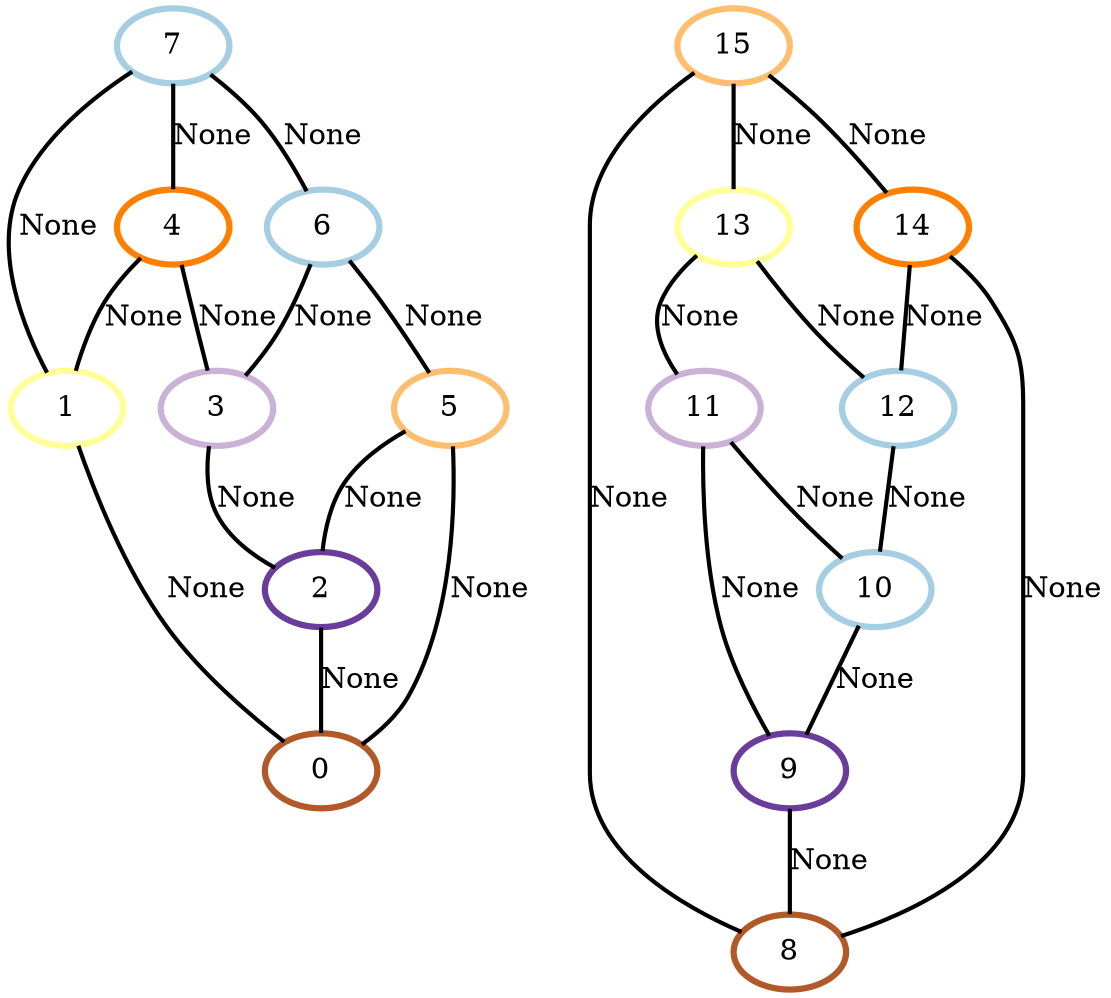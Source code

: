 graph G {
    0 [penwidth=3,label="0",color=12, colorscheme=paired12]
    1 [penwidth=3,label="1",color=11, colorscheme=paired12]
    2 [penwidth=3,label="2",color=10, colorscheme=paired12]
    3 [penwidth=3,label="3",color=9, colorscheme=paired12]
    4 [penwidth=3,label="4",color=8, colorscheme=paired12]
    5 [penwidth=3,label="5",color=7, colorscheme=paired12]
    6 [penwidth=3,label="6",color=1, colorscheme=paired12]
    7 [penwidth=3,label="7",color=1, colorscheme=paired12]
    8 [penwidth=3,label="8",color=12, colorscheme=paired12]
    9 [penwidth=3,label="9",color=10, colorscheme=paired12]
    10 [penwidth=3,label="10",color=1, colorscheme=paired12]
    11 [penwidth=3,label="11",color=9, colorscheme=paired12]
    12 [penwidth=3,label="12",color=1, colorscheme=paired12]
    13 [penwidth=3,label="13",color=11, colorscheme=paired12]
    14 [penwidth=3,label="14",color=8, colorscheme=paired12]
    15 [penwidth=3,label="15",color=7, colorscheme=paired12]

    1--0 [penwidth=2,label="None"]
    2--0 [penwidth=2,label="None"]
    5--0 [penwidth=2,label="None"]
    4--1 [penwidth=2,label="None"]
    7--1 [penwidth=2,label="None"]
    3--2 [penwidth=2,label="None"]
    5--2 [penwidth=2,label="None"]
    4--3 [penwidth=2,label="None"]
    6--3 [penwidth=2,label="None"]
    7--4 [penwidth=2,label="None"]
    6--5 [penwidth=2,label="None"]
    7--6 [penwidth=2,label="None"]
    9--8 [penwidth=2,label="None"]
    14--8 [penwidth=2,label="None"]
    15--8 [penwidth=2,label="None"]
    10--9 [penwidth=2,label="None"]
    11--9 [penwidth=2,label="None"]
    11--10 [penwidth=2,label="None"]
    12--10 [penwidth=2,label="None"]
    13--11 [penwidth=2,label="None"]
    13--12 [penwidth=2,label="None"]
    14--12 [penwidth=2,label="None"]
    15--13 [penwidth=2,label="None"]
    15--14 [penwidth=2,label="None"]
}